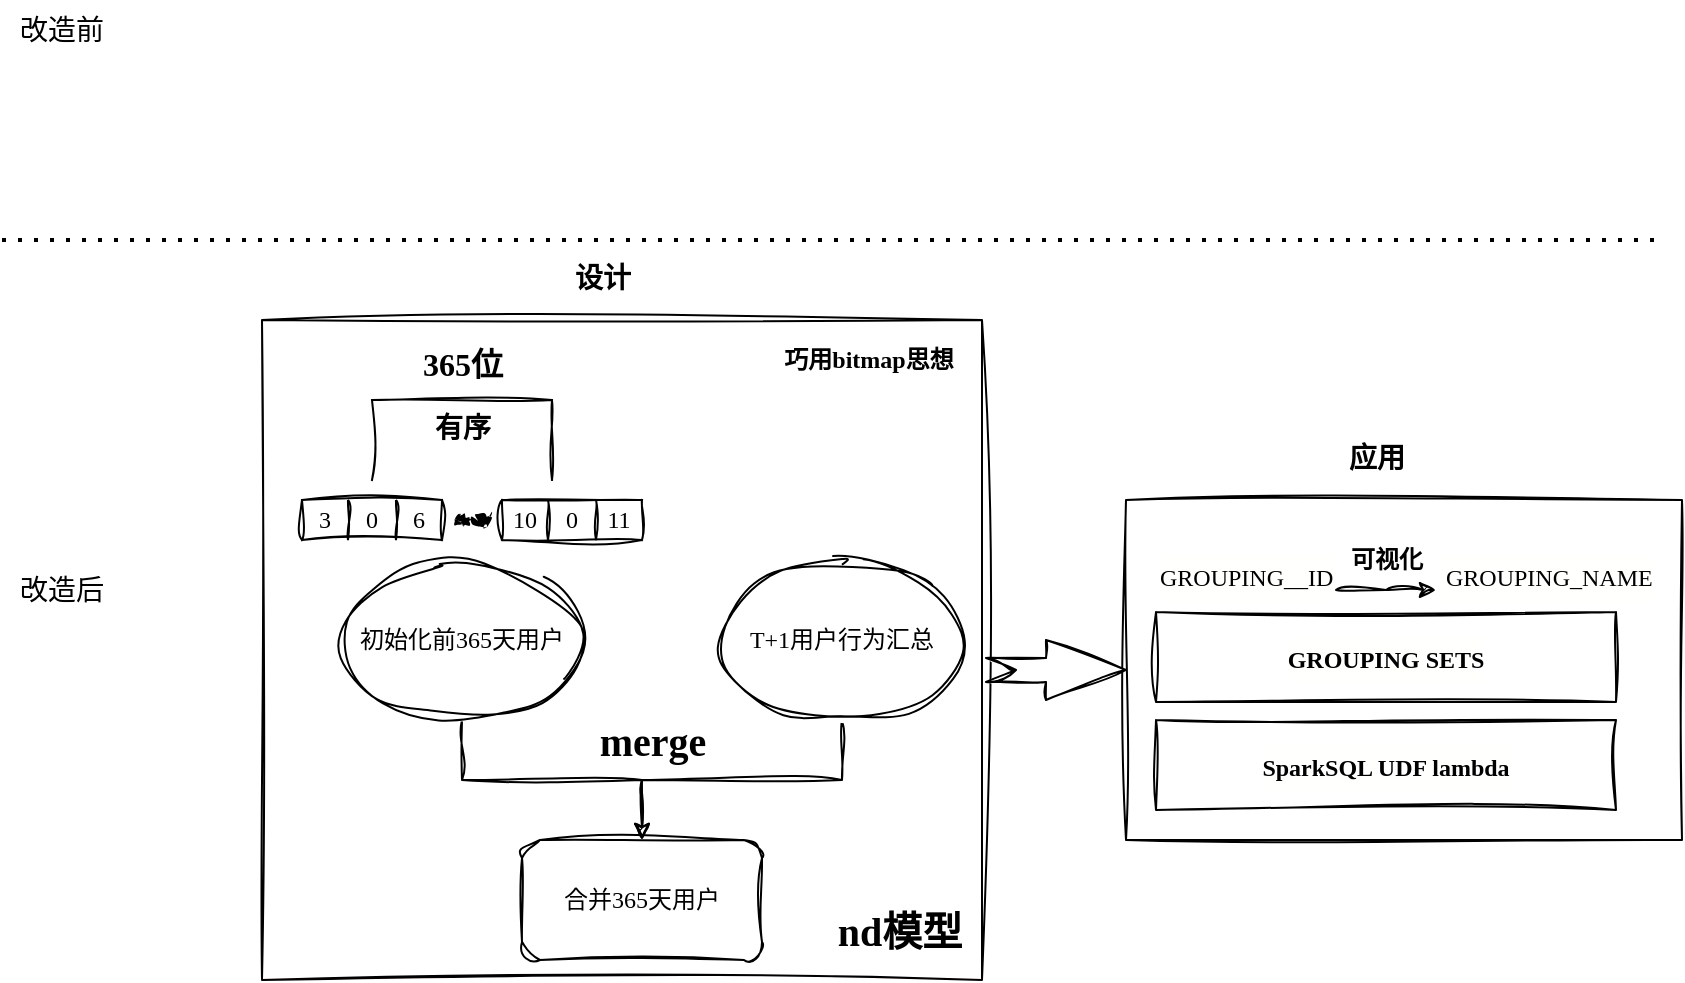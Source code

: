 <mxfile version="20.8.23" type="github">
  <diagram id="XNNLvGDx6GEtNMZaRpZD" name="第 1 页">
    <mxGraphModel dx="1911" dy="1634" grid="1" gridSize="10" guides="1" tooltips="1" connect="1" arrows="1" fold="1" page="1" pageScale="1" pageWidth="827" pageHeight="1169" math="0" shadow="0">
      <root>
        <mxCell id="0" />
        <mxCell id="1" parent="0" />
        <mxCell id="sIL9JUSNG1ktriF6-s3L-13" value="" style="rounded=0;whiteSpace=wrap;html=1;fontSize=14;fontColor=#000000;fontFamily=Comic Sans MS;sketch=1;curveFitting=1;jiggle=2;" parent="1" vertex="1">
          <mxGeometry x="562" y="240" width="278" height="170" as="geometry" />
        </mxCell>
        <mxCell id="3CAmUs-F5Avbqz42CMJ2-1" value="" style="rounded=0;whiteSpace=wrap;html=1;fontFamily=Comic Sans MS;sketch=1;curveFitting=1;jiggle=2;" parent="1" vertex="1">
          <mxGeometry x="130" y="150" width="360" height="330" as="geometry" />
        </mxCell>
        <mxCell id="ZBi3ksOXHOeN2kDVRpAS-42" style="edgeStyle=orthogonalEdgeStyle;rounded=0;orthogonalLoop=1;jettySize=auto;html=1;exitX=0.5;exitY=1;exitDx=0;exitDy=0;fontFamily=Comic Sans MS;sketch=1;curveFitting=1;jiggle=2;" parent="1" source="ZBi3ksOXHOeN2kDVRpAS-1" target="ZBi3ksOXHOeN2kDVRpAS-40" edge="1">
          <mxGeometry relative="1" as="geometry" />
        </mxCell>
        <mxCell id="ZBi3ksOXHOeN2kDVRpAS-1" value="初始化前365天用户" style="ellipse;whiteSpace=wrap;html=1;fontFamily=Comic Sans MS;sketch=1;curveFitting=1;jiggle=2;" parent="1" vertex="1">
          <mxGeometry x="170" y="270" width="120" height="80" as="geometry" />
        </mxCell>
        <mxCell id="ZBi3ksOXHOeN2kDVRpAS-43" style="edgeStyle=orthogonalEdgeStyle;rounded=0;orthogonalLoop=1;jettySize=auto;html=1;exitX=0.5;exitY=1;exitDx=0;exitDy=0;entryX=0.5;entryY=0;entryDx=0;entryDy=0;fontFamily=Comic Sans MS;sketch=1;curveFitting=1;jiggle=2;" parent="1" source="ZBi3ksOXHOeN2kDVRpAS-2" target="ZBi3ksOXHOeN2kDVRpAS-40" edge="1">
          <mxGeometry relative="1" as="geometry" />
        </mxCell>
        <mxCell id="ZBi3ksOXHOeN2kDVRpAS-2" value="T+1用户行为汇总" style="ellipse;whiteSpace=wrap;html=1;fontFamily=Comic Sans MS;sketch=1;curveFitting=1;jiggle=2;" parent="1" vertex="1">
          <mxGeometry x="360" y="270" width="120" height="80" as="geometry" />
        </mxCell>
        <mxCell id="ZBi3ksOXHOeN2kDVRpAS-8" value="" style="shape=table;html=1;whiteSpace=wrap;startSize=0;container=1;collapsible=0;childLayout=tableLayout;fontFamily=Comic Sans MS;sketch=1;curveFitting=1;jiggle=2;" parent="1" vertex="1">
          <mxGeometry x="150" y="240" width="70" height="20" as="geometry" />
        </mxCell>
        <mxCell id="ZBi3ksOXHOeN2kDVRpAS-9" value="" style="shape=tableRow;horizontal=0;startSize=0;swimlaneHead=0;swimlaneBody=0;top=0;left=0;bottom=0;right=0;collapsible=0;dropTarget=0;fillColor=none;points=[[0,0.5],[1,0.5]];portConstraint=eastwest;fontFamily=Comic Sans MS;sketch=1;curveFitting=1;jiggle=2;" parent="ZBi3ksOXHOeN2kDVRpAS-8" vertex="1">
          <mxGeometry width="70" height="20" as="geometry" />
        </mxCell>
        <mxCell id="ZBi3ksOXHOeN2kDVRpAS-10" value="3" style="shape=partialRectangle;html=1;whiteSpace=wrap;connectable=0;fillColor=none;top=0;left=0;bottom=0;right=0;overflow=hidden;fontFamily=Comic Sans MS;sketch=1;curveFitting=1;jiggle=2;" parent="ZBi3ksOXHOeN2kDVRpAS-9" vertex="1">
          <mxGeometry width="23" height="20" as="geometry">
            <mxRectangle width="23" height="20" as="alternateBounds" />
          </mxGeometry>
        </mxCell>
        <mxCell id="ZBi3ksOXHOeN2kDVRpAS-11" value="0" style="shape=partialRectangle;html=1;whiteSpace=wrap;connectable=0;fillColor=none;top=0;left=0;bottom=0;right=0;overflow=hidden;fontFamily=Comic Sans MS;sketch=1;curveFitting=1;jiggle=2;" parent="ZBi3ksOXHOeN2kDVRpAS-9" vertex="1">
          <mxGeometry x="23" width="24" height="20" as="geometry">
            <mxRectangle width="24" height="20" as="alternateBounds" />
          </mxGeometry>
        </mxCell>
        <mxCell id="ZBi3ksOXHOeN2kDVRpAS-12" value="6" style="shape=partialRectangle;html=1;whiteSpace=wrap;connectable=0;fillColor=none;top=0;left=0;bottom=0;right=0;overflow=hidden;fontFamily=Comic Sans MS;sketch=1;curveFitting=1;jiggle=2;" parent="ZBi3ksOXHOeN2kDVRpAS-9" vertex="1">
          <mxGeometry x="47" width="23" height="20" as="geometry">
            <mxRectangle width="23" height="20" as="alternateBounds" />
          </mxGeometry>
        </mxCell>
        <mxCell id="ZBi3ksOXHOeN2kDVRpAS-26" value="" style="shape=table;html=1;whiteSpace=wrap;startSize=0;container=1;collapsible=0;childLayout=tableLayout;fontFamily=Comic Sans MS;sketch=1;curveFitting=1;jiggle=2;" parent="1" vertex="1">
          <mxGeometry x="250" y="240" width="70" height="20" as="geometry" />
        </mxCell>
        <mxCell id="ZBi3ksOXHOeN2kDVRpAS-27" value="" style="shape=tableRow;horizontal=0;startSize=0;swimlaneHead=0;swimlaneBody=0;top=0;left=0;bottom=0;right=0;collapsible=0;dropTarget=0;fillColor=none;points=[[0,0.5],[1,0.5]];portConstraint=eastwest;fontFamily=Comic Sans MS;sketch=1;curveFitting=1;jiggle=2;" parent="ZBi3ksOXHOeN2kDVRpAS-26" vertex="1">
          <mxGeometry width="70" height="20" as="geometry" />
        </mxCell>
        <mxCell id="ZBi3ksOXHOeN2kDVRpAS-28" value="10" style="shape=partialRectangle;html=1;whiteSpace=wrap;connectable=0;fillColor=none;top=0;left=0;bottom=0;right=0;overflow=hidden;fontFamily=Comic Sans MS;sketch=1;curveFitting=1;jiggle=2;" parent="ZBi3ksOXHOeN2kDVRpAS-27" vertex="1">
          <mxGeometry width="23" height="20" as="geometry">
            <mxRectangle width="23" height="20" as="alternateBounds" />
          </mxGeometry>
        </mxCell>
        <mxCell id="ZBi3ksOXHOeN2kDVRpAS-29" value="0" style="shape=partialRectangle;html=1;whiteSpace=wrap;connectable=0;fillColor=none;top=0;left=0;bottom=0;right=0;overflow=hidden;fontFamily=Comic Sans MS;sketch=1;curveFitting=1;jiggle=2;" parent="ZBi3ksOXHOeN2kDVRpAS-27" vertex="1">
          <mxGeometry x="23" width="24" height="20" as="geometry">
            <mxRectangle width="24" height="20" as="alternateBounds" />
          </mxGeometry>
        </mxCell>
        <mxCell id="ZBi3ksOXHOeN2kDVRpAS-30" value="11" style="shape=partialRectangle;html=1;whiteSpace=wrap;connectable=0;fillColor=none;top=0;left=0;bottom=0;right=0;overflow=hidden;fontFamily=Comic Sans MS;sketch=1;curveFitting=1;jiggle=2;" parent="ZBi3ksOXHOeN2kDVRpAS-27" vertex="1">
          <mxGeometry x="47" width="23" height="20" as="geometry">
            <mxRectangle width="23" height="20" as="alternateBounds" />
          </mxGeometry>
        </mxCell>
        <mxCell id="ZBi3ksOXHOeN2kDVRpAS-32" value="&lt;font style=&quot;font-size: 16px;&quot;&gt;365位&lt;/font&gt;" style="text;strokeColor=none;fillColor=none;html=1;fontSize=20;fontStyle=1;verticalAlign=middle;align=center;fontFamily=Comic Sans MS;sketch=1;curveFitting=1;jiggle=2;" parent="1" vertex="1">
          <mxGeometry x="180" y="150" width="100" height="40" as="geometry" />
        </mxCell>
        <mxCell id="ZBi3ksOXHOeN2kDVRpAS-33" value="" style="shape=waypoint;fillStyle=solid;size=6;pointerEvents=1;points=[];fillColor=none;resizable=0;rotatable=0;perimeter=centerPerimeter;snapToPoint=1;fontFamily=Comic Sans MS;sketch=1;curveFitting=1;jiggle=2;" parent="1" vertex="1">
          <mxGeometry x="210" y="230" width="40" height="40" as="geometry" />
        </mxCell>
        <mxCell id="ZBi3ksOXHOeN2kDVRpAS-34" value="" style="shape=waypoint;fillStyle=solid;size=6;pointerEvents=1;points=[];fillColor=none;resizable=0;rotatable=0;perimeter=centerPerimeter;snapToPoint=1;fontFamily=Comic Sans MS;sketch=1;curveFitting=1;jiggle=2;" parent="1" vertex="1">
          <mxGeometry x="220" y="230" width="40" height="40" as="geometry" />
        </mxCell>
        <mxCell id="ZBi3ksOXHOeN2kDVRpAS-35" value="" style="shape=waypoint;fillStyle=solid;size=6;pointerEvents=1;points=[];fillColor=none;resizable=0;rotatable=0;perimeter=centerPerimeter;snapToPoint=1;strokeWidth=0;dashed=1;fontFamily=Comic Sans MS;sketch=1;curveFitting=1;jiggle=2;" parent="1" vertex="1">
          <mxGeometry x="210" y="230" width="40" height="40" as="geometry" />
        </mxCell>
        <mxCell id="ZBi3ksOXHOeN2kDVRpAS-38" value="merge" style="text;strokeColor=none;fillColor=none;html=1;fontSize=20;fontStyle=1;verticalAlign=middle;align=center;fontFamily=Comic Sans MS;sketch=1;curveFitting=1;jiggle=2;" parent="1" vertex="1">
          <mxGeometry x="275" y="340" width="100" height="40" as="geometry" />
        </mxCell>
        <mxCell id="ZBi3ksOXHOeN2kDVRpAS-40" value="&lt;span&gt;合并365天用户&lt;/span&gt;" style="rounded=1;whiteSpace=wrap;html=1;fontFamily=Comic Sans MS;sketch=1;curveFitting=1;jiggle=2;" parent="1" vertex="1">
          <mxGeometry x="260" y="410" width="120" height="60" as="geometry" />
        </mxCell>
        <mxCell id="3CAmUs-F5Avbqz42CMJ2-2" value="巧用bitmap思想" style="text;html=1;strokeColor=none;fillColor=none;align=center;verticalAlign=middle;whiteSpace=wrap;rounded=0;fontStyle=1;fontFamily=Comic Sans MS;sketch=1;curveFitting=1;jiggle=2;" parent="1" vertex="1">
          <mxGeometry x="387" y="155" width="93" height="30" as="geometry" />
        </mxCell>
        <mxCell id="3CAmUs-F5Avbqz42CMJ2-3" value="&lt;b&gt;&lt;font&gt;nd模型&lt;/font&gt;&lt;/b&gt;" style="text;html=1;strokeColor=none;fillColor=none;align=center;verticalAlign=middle;whiteSpace=wrap;rounded=0;fontSize=20;fontFamily=Comic Sans MS;sketch=1;curveFitting=1;jiggle=2;" parent="1" vertex="1">
          <mxGeometry x="414" y="440" width="70" height="30" as="geometry" />
        </mxCell>
        <mxCell id="sIL9JUSNG1ktriF6-s3L-1" value="" style="shape=partialRectangle;whiteSpace=wrap;html=1;bottom=1;right=1;left=1;top=0;fillColor=none;routingCenterX=-0.5;rotation=-180;fontFamily=Comic Sans MS;sketch=1;curveFitting=1;jiggle=2;" parent="1" vertex="1">
          <mxGeometry x="185" y="190" width="90" height="40" as="geometry" />
        </mxCell>
        <mxCell id="sIL9JUSNG1ktriF6-s3L-2" value="&lt;font style=&quot;font-size: 14px;&quot;&gt;有序&lt;/font&gt;" style="text;strokeColor=none;fillColor=none;html=1;fontSize=20;fontStyle=1;verticalAlign=middle;align=center;fontFamily=Comic Sans MS;sketch=1;curveFitting=1;jiggle=2;" parent="1" vertex="1">
          <mxGeometry x="180" y="176" width="100" height="50" as="geometry" />
        </mxCell>
        <mxCell id="sIL9JUSNG1ktriF6-s3L-4" value="&lt;div style=&quot;background-color: rgb(255, 255, 254); line-height: 24px;&quot;&gt;&lt;b&gt;GROUPING&amp;nbsp;SETS&lt;/b&gt;&lt;/div&gt;" style="rounded=0;whiteSpace=wrap;html=1;fontFamily=Comic Sans MS;sketch=1;curveFitting=1;jiggle=2;" parent="1" vertex="1">
          <mxGeometry x="577" y="296" width="230" height="45" as="geometry" />
        </mxCell>
        <mxCell id="sIL9JUSNG1ktriF6-s3L-10" style="edgeStyle=orthogonalEdgeStyle;rounded=0;orthogonalLoop=1;jettySize=auto;html=1;fontSize=14;fontColor=#000000;fontFamily=Comic Sans MS;sketch=1;curveFitting=1;jiggle=2;" parent="1" source="sIL9JUSNG1ktriF6-s3L-5" edge="1">
          <mxGeometry relative="1" as="geometry">
            <mxPoint x="717" y="285" as="targetPoint" />
          </mxGeometry>
        </mxCell>
        <mxCell id="sIL9JUSNG1ktriF6-s3L-5" value="&lt;div style=&quot;color: rgb(0, 0, 0); background-color: rgb(255, 255, 254); font-weight: normal; font-size: 12px; line-height: 24px;&quot;&gt;&lt;div&gt;&lt;span style=&quot;color: #000000;&quot;&gt;GROUPING__ID&lt;/span&gt;&lt;/div&gt;&lt;/div&gt;" style="text;whiteSpace=wrap;html=1;fontSize=14;fontColor=#000000;fontFamily=Comic Sans MS;sketch=1;curveFitting=1;jiggle=2;" parent="1" vertex="1">
          <mxGeometry x="577" y="260" width="90" height="50" as="geometry" />
        </mxCell>
        <mxCell id="sIL9JUSNG1ktriF6-s3L-6" value="&lt;div style=&quot;color: rgb(0, 0, 0); background-color: rgb(255, 255, 254); font-weight: normal; font-size: 12px; line-height: 24px;&quot;&gt;&lt;div&gt;&lt;span style=&quot;color: #000000;&quot;&gt;&amp;nbsp;&lt;/span&gt;GROUPING_NAME&lt;/div&gt;&lt;/div&gt;" style="text;whiteSpace=wrap;html=1;fontSize=14;fontColor=#000000;fontFamily=Comic Sans MS;sketch=1;curveFitting=1;jiggle=2;" parent="1" vertex="1">
          <mxGeometry x="717" y="260" width="110" height="50" as="geometry" />
        </mxCell>
        <mxCell id="sIL9JUSNG1ktriF6-s3L-11" value="&lt;font style=&quot;font-size: 12px;&quot;&gt;可视化&lt;/font&gt;" style="text;strokeColor=none;fillColor=none;html=1;fontSize=14;fontStyle=1;verticalAlign=middle;align=center;fontColor=#000000;fontFamily=Comic Sans MS;sketch=1;curveFitting=1;jiggle=2;" parent="1" vertex="1">
          <mxGeometry x="642" y="250" width="100" height="40" as="geometry" />
        </mxCell>
        <mxCell id="sIL9JUSNG1ktriF6-s3L-12" value="设计" style="text;strokeColor=none;fillColor=none;html=1;fontSize=14;fontStyle=1;verticalAlign=middle;align=center;fontColor=#000000;fontFamily=Comic Sans MS;sketch=1;curveFitting=1;jiggle=2;" parent="1" vertex="1">
          <mxGeometry x="250" y="110" width="100" height="40" as="geometry" />
        </mxCell>
        <mxCell id="sIL9JUSNG1ktriF6-s3L-14" value="应用" style="text;strokeColor=none;fillColor=none;html=1;fontSize=14;fontStyle=1;verticalAlign=middle;align=center;fontColor=#000000;fontFamily=Comic Sans MS;sketch=1;curveFitting=1;jiggle=2;" parent="1" vertex="1">
          <mxGeometry x="637" y="200" width="100" height="40" as="geometry" />
        </mxCell>
        <mxCell id="sIL9JUSNG1ktriF6-s3L-17" value="" style="html=1;shadow=0;dashed=0;align=center;verticalAlign=middle;shape=mxgraph.arrows2.arrow;dy=0.6;dx=40;notch=15;fontSize=14;fontColor=#000000;fontFamily=Comic Sans MS;sketch=1;curveFitting=1;jiggle=2;" parent="1" vertex="1">
          <mxGeometry x="492" y="310" width="70" height="30" as="geometry" />
        </mxCell>
        <mxCell id="sIL9JUSNG1ktriF6-s3L-19" value="&lt;div style=&quot;background-color: rgb(255, 255, 254); line-height: 24px;&quot;&gt;&lt;b style=&quot;border-color: var(--border-color); text-align: left;&quot;&gt;SparkSQL UDF lambda&lt;/b&gt;&lt;br&gt;&lt;/div&gt;" style="rounded=0;whiteSpace=wrap;html=1;fontFamily=Comic Sans MS;sketch=1;curveFitting=1;jiggle=2;" parent="1" vertex="1">
          <mxGeometry x="577" y="350" width="230" height="45" as="geometry" />
        </mxCell>
        <mxCell id="N3JY60aqSUAMYLGx3agL-4" value="" style="endArrow=none;dashed=1;html=1;dashPattern=1 3;strokeWidth=2;rounded=0;" edge="1" parent="1">
          <mxGeometry width="50" height="50" relative="1" as="geometry">
            <mxPoint y="110" as="sourcePoint" />
            <mxPoint x="830" y="110" as="targetPoint" />
          </mxGeometry>
        </mxCell>
        <mxCell id="N3JY60aqSUAMYLGx3agL-5" value="&lt;font style=&quot;font-size: 14px;&quot;&gt;改造后&lt;/font&gt;" style="text;html=1;strokeColor=none;fillColor=none;align=center;verticalAlign=middle;whiteSpace=wrap;rounded=0;" vertex="1" parent="1">
          <mxGeometry y="270" width="60" height="30" as="geometry" />
        </mxCell>
        <mxCell id="N3JY60aqSUAMYLGx3agL-6" value="&lt;font style=&quot;font-size: 14px;&quot;&gt;改造前&lt;/font&gt;" style="text;html=1;strokeColor=none;fillColor=none;align=center;verticalAlign=middle;whiteSpace=wrap;rounded=0;" vertex="1" parent="1">
          <mxGeometry y="-10" width="60" height="30" as="geometry" />
        </mxCell>
      </root>
    </mxGraphModel>
  </diagram>
</mxfile>
